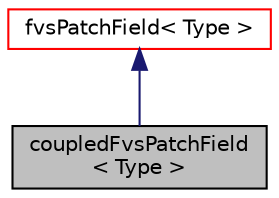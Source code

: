 digraph "coupledFvsPatchField&lt; Type &gt;"
{
  bgcolor="transparent";
  edge [fontname="Helvetica",fontsize="10",labelfontname="Helvetica",labelfontsize="10"];
  node [fontname="Helvetica",fontsize="10",shape=record];
  Node1 [label="coupledFvsPatchField\l\< Type \>",height=0.2,width=0.4,color="black", fillcolor="grey75", style="filled", fontcolor="black"];
  Node2 -> Node1 [dir="back",color="midnightblue",fontsize="10",style="solid",fontname="Helvetica"];
  Node2 [label="fvsPatchField\< Type \>",height=0.2,width=0.4,color="red",URL="$a00906.html",tooltip="An abstract base class with a fat-interface to all derived classes covering all possible ways in whic..."];
}
